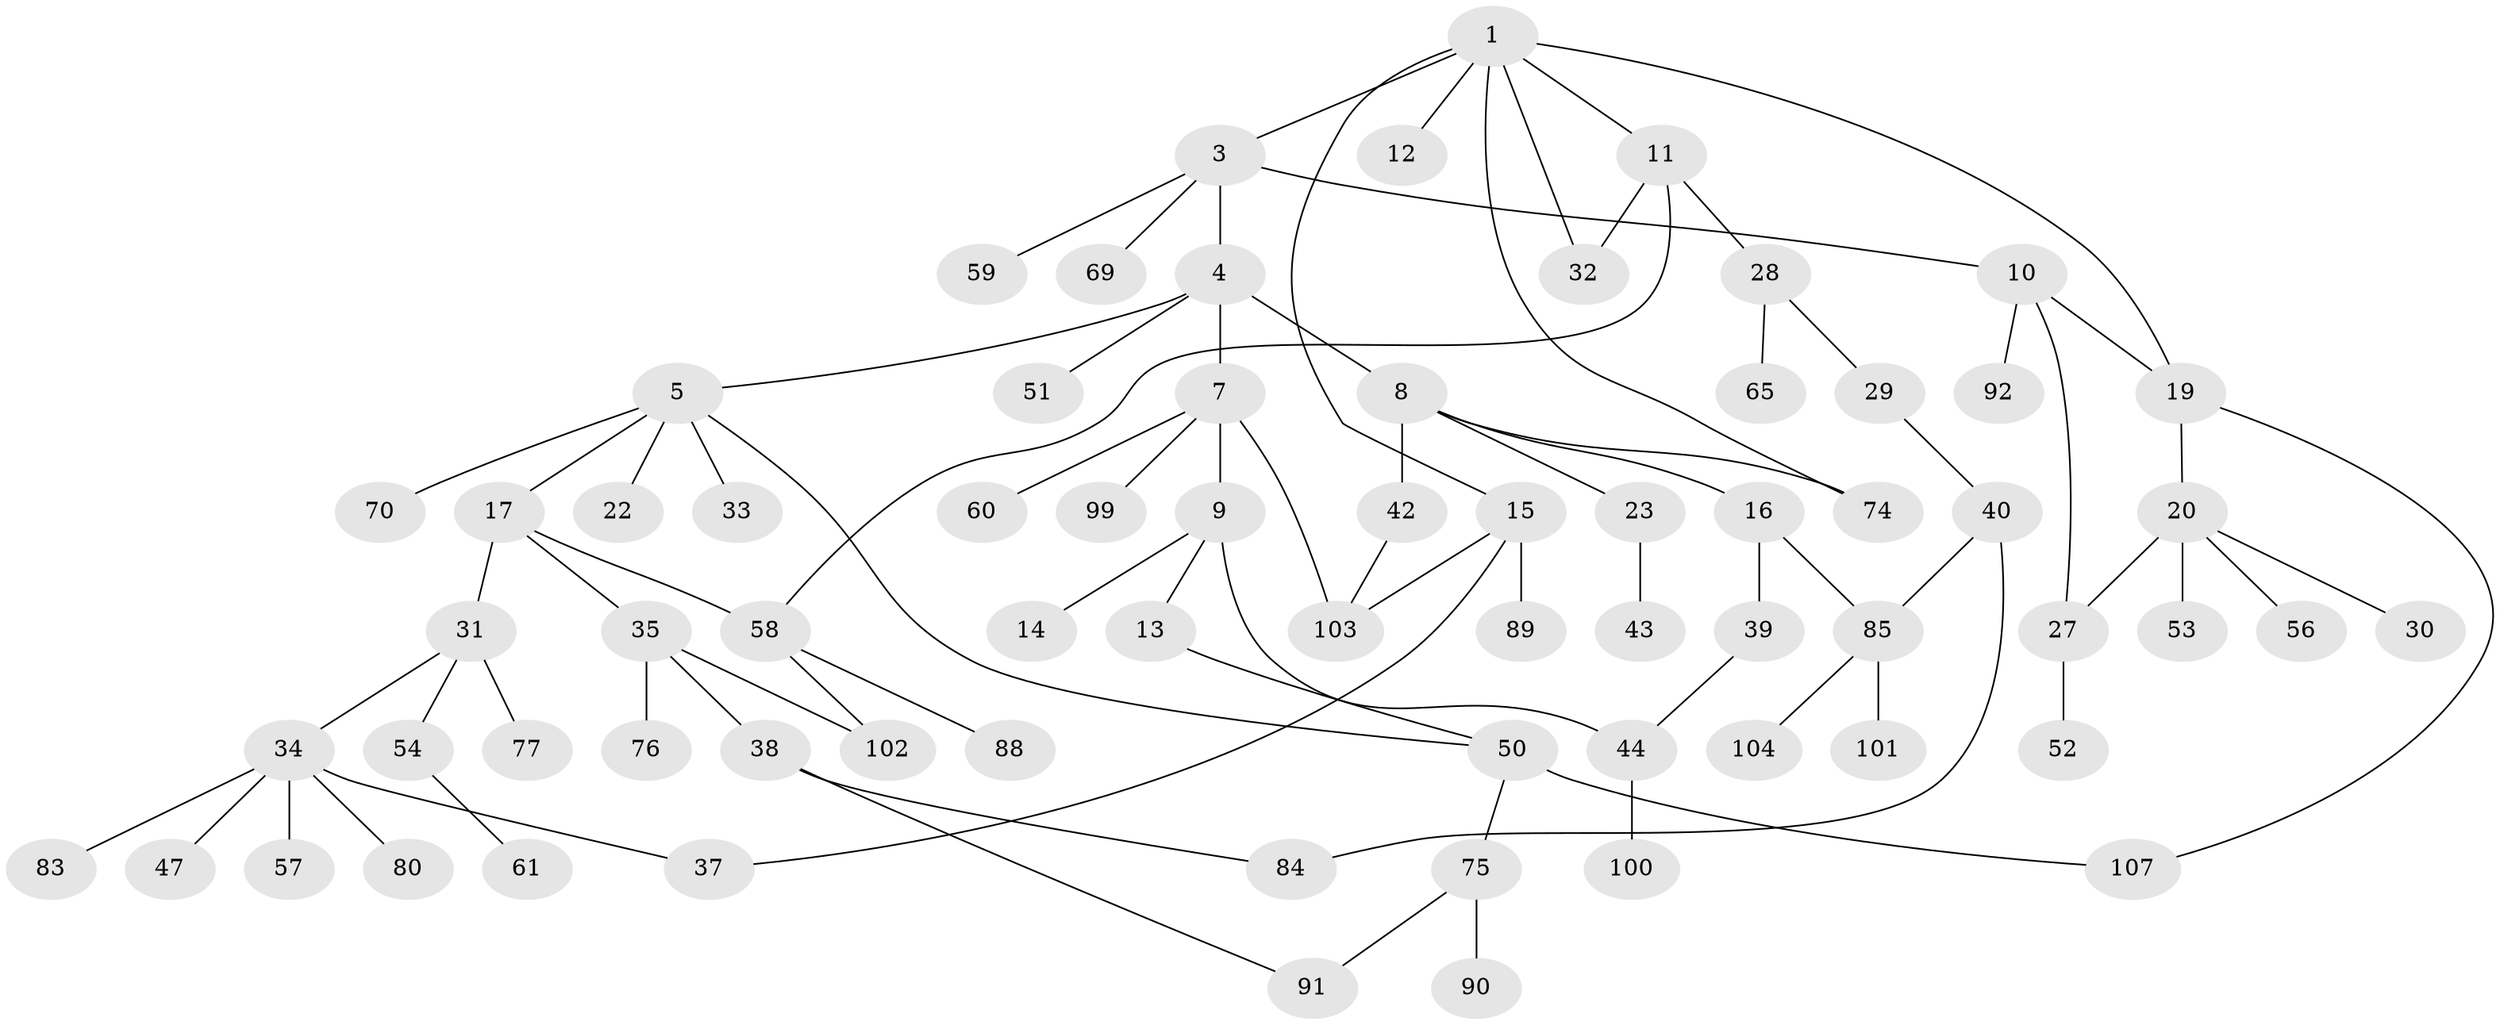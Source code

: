// original degree distribution, {2: 0.3177570093457944, 7: 0.009345794392523364, 5: 0.08411214953271028, 6: 0.009345794392523364, 4: 0.056074766355140186, 3: 0.16822429906542055, 1: 0.35514018691588783}
// Generated by graph-tools (version 1.1) at 2025/41/03/06/25 10:41:29]
// undirected, 70 vertices, 84 edges
graph export_dot {
graph [start="1"]
  node [color=gray90,style=filled];
  1 [super="+2"];
  3 [super="+46"];
  4 [super="+6"];
  5 [super="+21"];
  7 [super="+98"];
  8 [super="+79"];
  9 [super="+25"];
  10 [super="+71"];
  11 [super="+18"];
  12 [super="+66"];
  13 [super="+36"];
  14 [super="+87"];
  15 [super="+26"];
  16 [super="+105"];
  17 [super="+49"];
  19 [super="+24"];
  20 [super="+45"];
  22;
  23;
  27;
  28;
  29 [super="+64"];
  30;
  31 [super="+48"];
  32;
  33;
  34 [super="+55"];
  35 [super="+41"];
  37 [super="+68"];
  38 [super="+78"];
  39 [super="+73"];
  40 [super="+67"];
  42 [super="+93"];
  43 [super="+96"];
  44 [super="+95"];
  47;
  50 [super="+94"];
  51 [super="+72"];
  52;
  53 [super="+63"];
  54 [super="+81"];
  56 [super="+82"];
  57;
  58 [super="+62"];
  59;
  60;
  61;
  65 [super="+97"];
  69;
  70;
  74;
  75;
  76;
  77;
  80;
  83;
  84;
  85 [super="+86"];
  88;
  89;
  90;
  91;
  92;
  99;
  100;
  101;
  102;
  103;
  104 [super="+106"];
  107;
  1 -- 15;
  1 -- 32;
  1 -- 3;
  1 -- 19;
  1 -- 74;
  1 -- 11;
  1 -- 12;
  3 -- 4;
  3 -- 10;
  3 -- 59;
  3 -- 69;
  4 -- 5;
  4 -- 7;
  4 -- 51;
  4 -- 8;
  5 -- 17;
  5 -- 22;
  5 -- 33;
  5 -- 70;
  5 -- 50;
  7 -- 9;
  7 -- 60;
  7 -- 103;
  7 -- 99;
  8 -- 16;
  8 -- 23;
  8 -- 42;
  8 -- 74;
  9 -- 13;
  9 -- 14;
  9 -- 44;
  10 -- 19;
  10 -- 27;
  10 -- 92;
  11 -- 28;
  11 -- 32;
  11 -- 58;
  13 -- 50;
  15 -- 89;
  15 -- 103;
  15 -- 37;
  16 -- 39;
  16 -- 85;
  17 -- 31;
  17 -- 35;
  17 -- 58;
  19 -- 20;
  19 -- 107;
  20 -- 27;
  20 -- 30;
  20 -- 53;
  20 -- 56;
  23 -- 43;
  27 -- 52;
  28 -- 29;
  28 -- 65;
  29 -- 40;
  31 -- 34;
  31 -- 54;
  31 -- 77;
  34 -- 47;
  34 -- 83;
  34 -- 80;
  34 -- 57;
  34 -- 37;
  35 -- 38;
  35 -- 76;
  35 -- 102;
  38 -- 91;
  38 -- 84;
  39 -- 44;
  40 -- 84;
  40 -- 85;
  42 -- 103;
  44 -- 100;
  50 -- 75;
  50 -- 107;
  54 -- 61;
  58 -- 88;
  58 -- 102;
  75 -- 90;
  75 -- 91;
  85 -- 104;
  85 -- 101;
}
